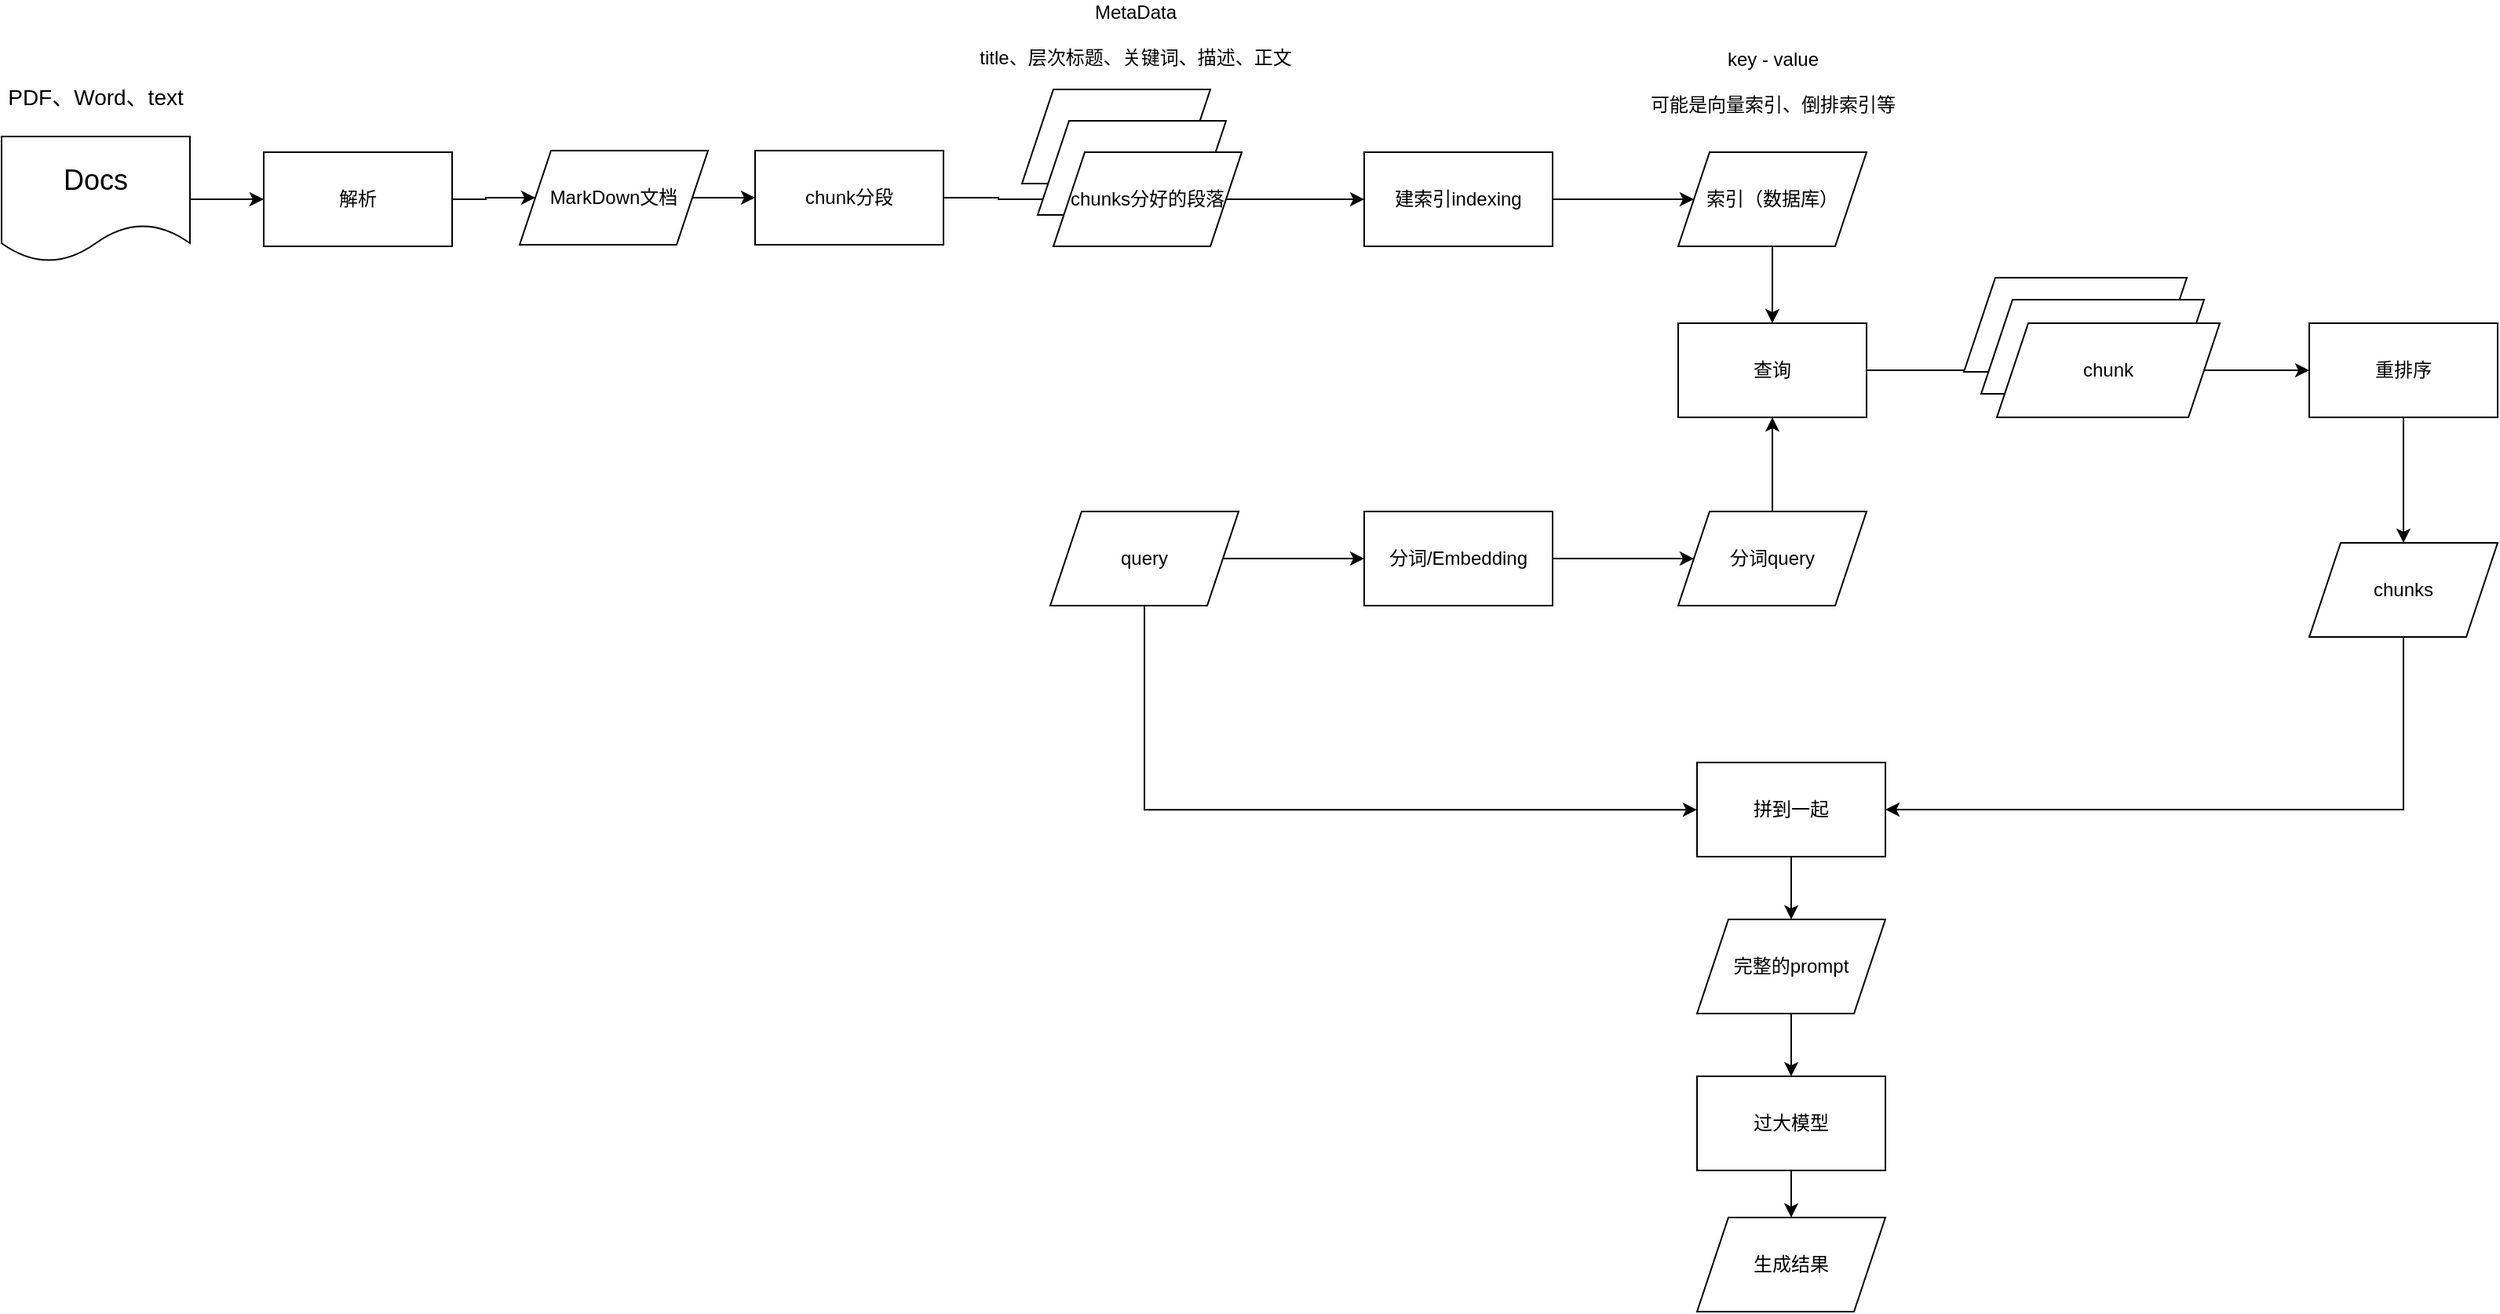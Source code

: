 <mxfile version="28.0.6">
  <diagram name="第 1 页" id="OQ8TJ4Z4oblQV8i4wuIR">
    <mxGraphModel dx="1854" dy="1186" grid="1" gridSize="10" guides="1" tooltips="1" connect="1" arrows="1" fold="1" page="1" pageScale="1" pageWidth="827" pageHeight="1169" math="0" shadow="0">
      <root>
        <mxCell id="0" />
        <mxCell id="1" parent="0" />
        <mxCell id="8AqQeDjbESg1HGzY4PvR-2" value="" style="edgeStyle=orthogonalEdgeStyle;rounded=0;orthogonalLoop=1;jettySize=auto;html=1;entryX=0;entryY=0.5;entryDx=0;entryDy=0;" edge="1" parent="1" source="mRPepHQo4FhWHUhQyUV4-1" target="8AqQeDjbESg1HGzY4PvR-11">
          <mxGeometry relative="1" as="geometry">
            <mxPoint x="587" y="430" as="targetPoint" />
          </mxGeometry>
        </mxCell>
        <mxCell id="mRPepHQo4FhWHUhQyUV4-1" value="解析" style="rounded=0;whiteSpace=wrap;html=1;" parent="1" vertex="1">
          <mxGeometry x="427" y="401" width="120" height="60" as="geometry" />
        </mxCell>
        <mxCell id="8AqQeDjbESg1HGzY4PvR-7" style="edgeStyle=orthogonalEdgeStyle;rounded=0;orthogonalLoop=1;jettySize=auto;html=1;exitX=1;exitY=0.5;exitDx=0;exitDy=0;entryX=0;entryY=0.5;entryDx=0;entryDy=0;" edge="1" parent="1" source="8AqQeDjbESg1HGzY4PvR-6" target="mRPepHQo4FhWHUhQyUV4-1">
          <mxGeometry relative="1" as="geometry" />
        </mxCell>
        <mxCell id="8AqQeDjbESg1HGzY4PvR-6" value="&lt;font style=&quot;font-size: 18px;&quot;&gt;Docs&lt;/font&gt;" style="shape=document;whiteSpace=wrap;html=1;boundedLbl=1;" vertex="1" parent="1">
          <mxGeometry x="260" y="391" width="120" height="80" as="geometry" />
        </mxCell>
        <mxCell id="8AqQeDjbESg1HGzY4PvR-8" value="&lt;font style=&quot;font-size: 14px;&quot;&gt;PDF、Word、text&lt;/font&gt;" style="text;html=1;align=center;verticalAlign=middle;whiteSpace=wrap;rounded=0;" vertex="1" parent="1">
          <mxGeometry x="260" y="351" width="120" height="30" as="geometry" />
        </mxCell>
        <mxCell id="8AqQeDjbESg1HGzY4PvR-13" value="" style="edgeStyle=orthogonalEdgeStyle;rounded=0;orthogonalLoop=1;jettySize=auto;html=1;" edge="1" parent="1" source="8AqQeDjbESg1HGzY4PvR-11" target="8AqQeDjbESg1HGzY4PvR-12">
          <mxGeometry relative="1" as="geometry" />
        </mxCell>
        <mxCell id="8AqQeDjbESg1HGzY4PvR-11" value="MarkDown文档" style="shape=parallelogram;perimeter=parallelogramPerimeter;whiteSpace=wrap;html=1;fixedSize=1;" vertex="1" parent="1">
          <mxGeometry x="590" y="400" width="120" height="60" as="geometry" />
        </mxCell>
        <mxCell id="8AqQeDjbESg1HGzY4PvR-18" value="" style="edgeStyle=orthogonalEdgeStyle;rounded=0;orthogonalLoop=1;jettySize=auto;html=1;entryX=0;entryY=0.5;entryDx=0;entryDy=0;" edge="1" parent="1" source="8AqQeDjbESg1HGzY4PvR-12" target="8AqQeDjbESg1HGzY4PvR-22">
          <mxGeometry relative="1" as="geometry">
            <mxPoint x="910" y="430" as="targetPoint" />
          </mxGeometry>
        </mxCell>
        <mxCell id="8AqQeDjbESg1HGzY4PvR-12" value="chunk分段" style="whiteSpace=wrap;html=1;" vertex="1" parent="1">
          <mxGeometry x="740" y="400" width="120" height="60" as="geometry" />
        </mxCell>
        <mxCell id="8AqQeDjbESg1HGzY4PvR-20" value="" style="shape=parallelogram;perimeter=parallelogramPerimeter;whiteSpace=wrap;html=1;fixedSize=1;" vertex="1" parent="1">
          <mxGeometry x="910" y="361" width="120" height="60" as="geometry" />
        </mxCell>
        <mxCell id="8AqQeDjbESg1HGzY4PvR-21" value="" style="shape=parallelogram;perimeter=parallelogramPerimeter;whiteSpace=wrap;html=1;fixedSize=1;" vertex="1" parent="1">
          <mxGeometry x="920" y="381" width="120" height="60" as="geometry" />
        </mxCell>
        <mxCell id="8AqQeDjbESg1HGzY4PvR-26" value="" style="edgeStyle=orthogonalEdgeStyle;rounded=0;orthogonalLoop=1;jettySize=auto;html=1;" edge="1" parent="1" source="8AqQeDjbESg1HGzY4PvR-22" target="8AqQeDjbESg1HGzY4PvR-25">
          <mxGeometry relative="1" as="geometry" />
        </mxCell>
        <mxCell id="8AqQeDjbESg1HGzY4PvR-22" value="chunks分好的段落" style="shape=parallelogram;perimeter=parallelogramPerimeter;whiteSpace=wrap;html=1;fixedSize=1;" vertex="1" parent="1">
          <mxGeometry x="930" y="401" width="120" height="60" as="geometry" />
        </mxCell>
        <mxCell id="8AqQeDjbESg1HGzY4PvR-23" value="MetaData&lt;div&gt;&lt;br&gt;&lt;/div&gt;&lt;div&gt;title、层次标题、关键词、描述、正文&lt;/div&gt;" style="text;html=1;align=center;verticalAlign=middle;whiteSpace=wrap;rounded=0;" vertex="1" parent="1">
          <mxGeometry x="880" y="311" width="205" height="30" as="geometry" />
        </mxCell>
        <mxCell id="8AqQeDjbESg1HGzY4PvR-28" value="" style="edgeStyle=orthogonalEdgeStyle;rounded=0;orthogonalLoop=1;jettySize=auto;html=1;" edge="1" parent="1" source="8AqQeDjbESg1HGzY4PvR-25" target="8AqQeDjbESg1HGzY4PvR-27">
          <mxGeometry relative="1" as="geometry" />
        </mxCell>
        <mxCell id="8AqQeDjbESg1HGzY4PvR-25" value="建索引indexing" style="whiteSpace=wrap;html=1;" vertex="1" parent="1">
          <mxGeometry x="1128" y="401" width="120" height="60" as="geometry" />
        </mxCell>
        <mxCell id="8AqQeDjbESg1HGzY4PvR-37" value="" style="edgeStyle=orthogonalEdgeStyle;rounded=0;orthogonalLoop=1;jettySize=auto;html=1;" edge="1" parent="1" source="8AqQeDjbESg1HGzY4PvR-27">
          <mxGeometry relative="1" as="geometry">
            <mxPoint x="1388" y="510" as="targetPoint" />
          </mxGeometry>
        </mxCell>
        <mxCell id="8AqQeDjbESg1HGzY4PvR-27" value="索引（数据库）" style="shape=parallelogram;perimeter=parallelogramPerimeter;whiteSpace=wrap;html=1;fixedSize=1;" vertex="1" parent="1">
          <mxGeometry x="1328" y="401" width="120" height="60" as="geometry" />
        </mxCell>
        <mxCell id="8AqQeDjbESg1HGzY4PvR-29" value="key - value&lt;div&gt;&lt;br&gt;&lt;/div&gt;&lt;div&gt;可能是向量索引、倒排索引等&lt;/div&gt;" style="text;html=1;align=center;verticalAlign=middle;whiteSpace=wrap;rounded=0;" vertex="1" parent="1">
          <mxGeometry x="1285.5" y="341" width="205" height="30" as="geometry" />
        </mxCell>
        <mxCell id="8AqQeDjbESg1HGzY4PvR-33" value="" style="edgeStyle=orthogonalEdgeStyle;rounded=0;orthogonalLoop=1;jettySize=auto;html=1;" edge="1" parent="1" source="8AqQeDjbESg1HGzY4PvR-31" target="8AqQeDjbESg1HGzY4PvR-32">
          <mxGeometry relative="1" as="geometry" />
        </mxCell>
        <mxCell id="8AqQeDjbESg1HGzY4PvR-61" value="" style="edgeStyle=orthogonalEdgeStyle;rounded=0;orthogonalLoop=1;jettySize=auto;html=1;" edge="1" parent="1">
          <mxGeometry relative="1" as="geometry">
            <mxPoint x="988" y="680" as="sourcePoint" />
            <mxPoint x="1340" y="820.091" as="targetPoint" />
            <Array as="points">
              <mxPoint x="988" y="820" />
            </Array>
          </mxGeometry>
        </mxCell>
        <mxCell id="8AqQeDjbESg1HGzY4PvR-31" value="query" style="shape=parallelogram;perimeter=parallelogramPerimeter;whiteSpace=wrap;html=1;fixedSize=1;" vertex="1" parent="1">
          <mxGeometry x="928" y="630" width="120" height="60" as="geometry" />
        </mxCell>
        <mxCell id="8AqQeDjbESg1HGzY4PvR-35" value="" style="edgeStyle=orthogonalEdgeStyle;rounded=0;orthogonalLoop=1;jettySize=auto;html=1;" edge="1" parent="1" source="8AqQeDjbESg1HGzY4PvR-32" target="8AqQeDjbESg1HGzY4PvR-34">
          <mxGeometry relative="1" as="geometry" />
        </mxCell>
        <mxCell id="8AqQeDjbESg1HGzY4PvR-32" value="分词/Embedding" style="whiteSpace=wrap;html=1;" vertex="1" parent="1">
          <mxGeometry x="1128" y="630" width="120" height="60" as="geometry" />
        </mxCell>
        <mxCell id="8AqQeDjbESg1HGzY4PvR-38" style="edgeStyle=orthogonalEdgeStyle;rounded=0;orthogonalLoop=1;jettySize=auto;html=1;entryX=0.5;entryY=1;entryDx=0;entryDy=0;" edge="1" parent="1" source="8AqQeDjbESg1HGzY4PvR-34">
          <mxGeometry relative="1" as="geometry">
            <mxPoint x="1388" y="570" as="targetPoint" />
          </mxGeometry>
        </mxCell>
        <mxCell id="8AqQeDjbESg1HGzY4PvR-34" value="分词query" style="shape=parallelogram;perimeter=parallelogramPerimeter;whiteSpace=wrap;html=1;fixedSize=1;" vertex="1" parent="1">
          <mxGeometry x="1328" y="630" width="120" height="60" as="geometry" />
        </mxCell>
        <mxCell id="8AqQeDjbESg1HGzY4PvR-50" value="" style="edgeStyle=orthogonalEdgeStyle;rounded=0;orthogonalLoop=1;jettySize=auto;html=1;entryX=0;entryY=0.5;entryDx=0;entryDy=0;" edge="1" parent="1" source="8AqQeDjbESg1HGzY4PvR-48" target="8AqQeDjbESg1HGzY4PvR-52">
          <mxGeometry relative="1" as="geometry" />
        </mxCell>
        <mxCell id="8AqQeDjbESg1HGzY4PvR-48" value="查询" style="rounded=0;whiteSpace=wrap;html=1;" vertex="1" parent="1">
          <mxGeometry x="1328" y="510" width="120" height="60" as="geometry" />
        </mxCell>
        <mxCell id="8AqQeDjbESg1HGzY4PvR-49" value="" style="shape=parallelogram;perimeter=parallelogramPerimeter;whiteSpace=wrap;html=1;fixedSize=1;rounded=0;" vertex="1" parent="1">
          <mxGeometry x="1510" y="481" width="142" height="60" as="geometry" />
        </mxCell>
        <mxCell id="8AqQeDjbESg1HGzY4PvR-51" value="" style="shape=parallelogram;perimeter=parallelogramPerimeter;whiteSpace=wrap;html=1;fixedSize=1;rounded=0;" vertex="1" parent="1">
          <mxGeometry x="1521" y="495" width="142" height="60" as="geometry" />
        </mxCell>
        <mxCell id="8AqQeDjbESg1HGzY4PvR-56" value="" style="edgeStyle=orthogonalEdgeStyle;rounded=0;orthogonalLoop=1;jettySize=auto;html=1;" edge="1" parent="1" source="8AqQeDjbESg1HGzY4PvR-52" target="8AqQeDjbESg1HGzY4PvR-55">
          <mxGeometry relative="1" as="geometry" />
        </mxCell>
        <mxCell id="8AqQeDjbESg1HGzY4PvR-52" value="chunk" style="shape=parallelogram;perimeter=parallelogramPerimeter;whiteSpace=wrap;html=1;fixedSize=1;rounded=0;" vertex="1" parent="1">
          <mxGeometry x="1531" y="510" width="142" height="60" as="geometry" />
        </mxCell>
        <mxCell id="8AqQeDjbESg1HGzY4PvR-58" value="" style="edgeStyle=orthogonalEdgeStyle;rounded=0;orthogonalLoop=1;jettySize=auto;html=1;" edge="1" parent="1" source="8AqQeDjbESg1HGzY4PvR-55" target="8AqQeDjbESg1HGzY4PvR-57">
          <mxGeometry relative="1" as="geometry" />
        </mxCell>
        <mxCell id="8AqQeDjbESg1HGzY4PvR-55" value="重排序" style="whiteSpace=wrap;html=1;rounded=0;" vertex="1" parent="1">
          <mxGeometry x="1730" y="510" width="120" height="60" as="geometry" />
        </mxCell>
        <mxCell id="8AqQeDjbESg1HGzY4PvR-62" style="edgeStyle=orthogonalEdgeStyle;rounded=0;orthogonalLoop=1;jettySize=auto;html=1;exitX=0.5;exitY=1;exitDx=0;exitDy=0;entryX=1;entryY=0.5;entryDx=0;entryDy=0;" edge="1" parent="1" source="8AqQeDjbESg1HGzY4PvR-57" target="8AqQeDjbESg1HGzY4PvR-60">
          <mxGeometry relative="1" as="geometry" />
        </mxCell>
        <mxCell id="8AqQeDjbESg1HGzY4PvR-57" value="chunks" style="shape=parallelogram;perimeter=parallelogramPerimeter;whiteSpace=wrap;html=1;fixedSize=1;rounded=0;" vertex="1" parent="1">
          <mxGeometry x="1730" y="650" width="120" height="60" as="geometry" />
        </mxCell>
        <mxCell id="8AqQeDjbESg1HGzY4PvR-64" value="" style="edgeStyle=orthogonalEdgeStyle;rounded=0;orthogonalLoop=1;jettySize=auto;html=1;" edge="1" parent="1" source="8AqQeDjbESg1HGzY4PvR-60" target="8AqQeDjbESg1HGzY4PvR-63">
          <mxGeometry relative="1" as="geometry" />
        </mxCell>
        <mxCell id="8AqQeDjbESg1HGzY4PvR-60" value="拼到一起" style="whiteSpace=wrap;html=1;" vertex="1" parent="1">
          <mxGeometry x="1340" y="790" width="120" height="60" as="geometry" />
        </mxCell>
        <mxCell id="8AqQeDjbESg1HGzY4PvR-66" value="" style="edgeStyle=orthogonalEdgeStyle;rounded=0;orthogonalLoop=1;jettySize=auto;html=1;" edge="1" parent="1" source="8AqQeDjbESg1HGzY4PvR-63" target="8AqQeDjbESg1HGzY4PvR-65">
          <mxGeometry relative="1" as="geometry" />
        </mxCell>
        <mxCell id="8AqQeDjbESg1HGzY4PvR-63" value="完整的prompt" style="shape=parallelogram;perimeter=parallelogramPerimeter;whiteSpace=wrap;html=1;fixedSize=1;" vertex="1" parent="1">
          <mxGeometry x="1340" y="890" width="120" height="60" as="geometry" />
        </mxCell>
        <mxCell id="8AqQeDjbESg1HGzY4PvR-68" value="" style="edgeStyle=orthogonalEdgeStyle;rounded=0;orthogonalLoop=1;jettySize=auto;html=1;" edge="1" parent="1" source="8AqQeDjbESg1HGzY4PvR-65" target="8AqQeDjbESg1HGzY4PvR-67">
          <mxGeometry relative="1" as="geometry" />
        </mxCell>
        <mxCell id="8AqQeDjbESg1HGzY4PvR-65" value="过大模型" style="whiteSpace=wrap;html=1;" vertex="1" parent="1">
          <mxGeometry x="1340" y="990" width="120" height="60" as="geometry" />
        </mxCell>
        <mxCell id="8AqQeDjbESg1HGzY4PvR-67" value="生成结果" style="shape=parallelogram;perimeter=parallelogramPerimeter;whiteSpace=wrap;html=1;fixedSize=1;" vertex="1" parent="1">
          <mxGeometry x="1340" y="1080" width="120" height="60" as="geometry" />
        </mxCell>
      </root>
    </mxGraphModel>
  </diagram>
</mxfile>
